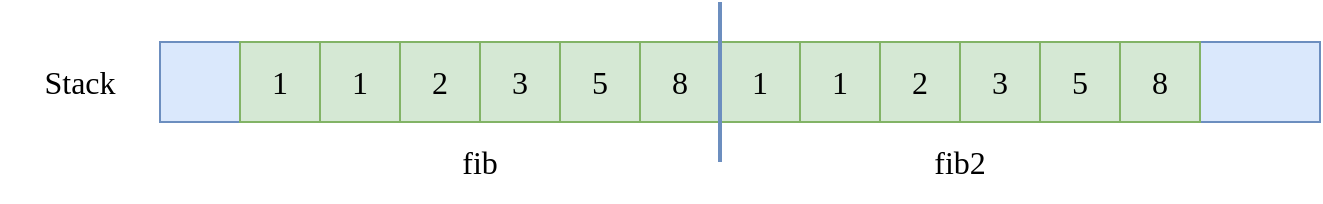 <mxfile version="24.2.5" type="device">
  <diagram name="Page-1" id="PWORTPtsAY5UC9q56Seq">
    <mxGraphModel dx="1420" dy="821" grid="1" gridSize="10" guides="1" tooltips="1" connect="1" arrows="1" fold="1" page="1" pageScale="1" pageWidth="850" pageHeight="1100" math="0" shadow="0">
      <root>
        <mxCell id="0" />
        <mxCell id="1" parent="0" />
        <mxCell id="GlFfROva-M0b1X3F4qhi-4" value="fib" style="text;html=1;align=center;verticalAlign=middle;whiteSpace=wrap;rounded=0;fontFamily=Ubuntu;fontSize=16;fontStyle=0;" parent="1" vertex="1">
          <mxGeometry x="360" y="520" width="80" height="40" as="geometry" />
        </mxCell>
        <mxCell id="INAQ-IlI1SR667ypPl5p-1" value="" style="rounded=0;whiteSpace=wrap;html=1;shadow=0;strokeColor=#6c8ebf;strokeWidth=1;fontFamily=Ubuntu;fontSize=16;fontStyle=0;fillColor=#dae8fc;" parent="1" vertex="1">
          <mxGeometry x="240" y="480" width="580" height="40" as="geometry" />
        </mxCell>
        <mxCell id="INAQ-IlI1SR667ypPl5p-2" value="Stack" style="text;html=1;align=center;verticalAlign=middle;whiteSpace=wrap;rounded=0;fontFamily=Ubuntu;fontSize=16;fontStyle=0;" parent="1" vertex="1">
          <mxGeometry x="160" y="480" width="80" height="40" as="geometry" />
        </mxCell>
        <mxCell id="INAQ-IlI1SR667ypPl5p-16" value="fib2" style="text;html=1;align=center;verticalAlign=middle;whiteSpace=wrap;rounded=0;fontFamily=Ubuntu;fontSize=16;fontStyle=0;" parent="1" vertex="1">
          <mxGeometry x="600" y="520" width="80" height="40" as="geometry" />
        </mxCell>
        <mxCell id="UUOFpdRJqZI0CfPoSU2s-9" value="" style="group" vertex="1" connectable="0" parent="1">
          <mxGeometry x="280" y="480" width="240" height="40" as="geometry" />
        </mxCell>
        <mxCell id="INAQ-IlI1SR667ypPl5p-15" value="1" style="rounded=0;whiteSpace=wrap;html=1;shadow=0;strokeColor=#82b366;strokeWidth=1;fontFamily=Ubuntu;fontSize=16;fontStyle=0;fillColor=#d5e8d4;" parent="UUOFpdRJqZI0CfPoSU2s-9" vertex="1">
          <mxGeometry width="40" height="40" as="geometry" />
        </mxCell>
        <mxCell id="UUOFpdRJqZI0CfPoSU2s-4" value="1" style="rounded=0;whiteSpace=wrap;html=1;shadow=0;strokeColor=#82b366;strokeWidth=1;fontFamily=Ubuntu;fontSize=16;fontStyle=0;fillColor=#d5e8d4;" vertex="1" parent="UUOFpdRJqZI0CfPoSU2s-9">
          <mxGeometry x="40" width="40" height="40" as="geometry" />
        </mxCell>
        <mxCell id="UUOFpdRJqZI0CfPoSU2s-5" value="2" style="rounded=0;whiteSpace=wrap;html=1;shadow=0;strokeColor=#82b366;strokeWidth=1;fontFamily=Ubuntu;fontSize=16;fontStyle=0;fillColor=#d5e8d4;" vertex="1" parent="UUOFpdRJqZI0CfPoSU2s-9">
          <mxGeometry x="80" width="40" height="40" as="geometry" />
        </mxCell>
        <mxCell id="UUOFpdRJqZI0CfPoSU2s-6" value="3" style="rounded=0;whiteSpace=wrap;html=1;shadow=0;strokeColor=#82b366;strokeWidth=1;fontFamily=Ubuntu;fontSize=16;fontStyle=0;fillColor=#d5e8d4;" vertex="1" parent="UUOFpdRJqZI0CfPoSU2s-9">
          <mxGeometry x="120" width="40" height="40" as="geometry" />
        </mxCell>
        <mxCell id="UUOFpdRJqZI0CfPoSU2s-7" value="5" style="rounded=0;whiteSpace=wrap;html=1;shadow=0;strokeColor=#82b366;strokeWidth=1;fontFamily=Ubuntu;fontSize=16;fontStyle=0;fillColor=#d5e8d4;" vertex="1" parent="UUOFpdRJqZI0CfPoSU2s-9">
          <mxGeometry x="160" width="40" height="40" as="geometry" />
        </mxCell>
        <mxCell id="UUOFpdRJqZI0CfPoSU2s-8" value="8" style="rounded=0;whiteSpace=wrap;html=1;shadow=0;strokeColor=#82b366;strokeWidth=1;fontFamily=Ubuntu;fontSize=16;fontStyle=0;fillColor=#d5e8d4;" vertex="1" parent="UUOFpdRJqZI0CfPoSU2s-9">
          <mxGeometry x="200" width="40" height="40" as="geometry" />
        </mxCell>
        <mxCell id="UUOFpdRJqZI0CfPoSU2s-10" value="" style="group" vertex="1" connectable="0" parent="1">
          <mxGeometry x="520" y="480" width="240" height="40" as="geometry" />
        </mxCell>
        <mxCell id="UUOFpdRJqZI0CfPoSU2s-11" value="1" style="rounded=0;whiteSpace=wrap;html=1;shadow=0;strokeColor=#82b366;strokeWidth=1;fontFamily=Ubuntu;fontSize=16;fontStyle=0;fillColor=#d5e8d4;" vertex="1" parent="UUOFpdRJqZI0CfPoSU2s-10">
          <mxGeometry width="40" height="40" as="geometry" />
        </mxCell>
        <mxCell id="UUOFpdRJqZI0CfPoSU2s-12" value="1" style="rounded=0;whiteSpace=wrap;html=1;shadow=0;strokeColor=#82b366;strokeWidth=1;fontFamily=Ubuntu;fontSize=16;fontStyle=0;fillColor=#d5e8d4;" vertex="1" parent="UUOFpdRJqZI0CfPoSU2s-10">
          <mxGeometry x="40" width="40" height="40" as="geometry" />
        </mxCell>
        <mxCell id="UUOFpdRJqZI0CfPoSU2s-13" value="2" style="rounded=0;whiteSpace=wrap;html=1;shadow=0;strokeColor=#82b366;strokeWidth=1;fontFamily=Ubuntu;fontSize=16;fontStyle=0;fillColor=#d5e8d4;" vertex="1" parent="UUOFpdRJqZI0CfPoSU2s-10">
          <mxGeometry x="80" width="40" height="40" as="geometry" />
        </mxCell>
        <mxCell id="UUOFpdRJqZI0CfPoSU2s-14" value="3" style="rounded=0;whiteSpace=wrap;html=1;shadow=0;strokeColor=#82b366;strokeWidth=1;fontFamily=Ubuntu;fontSize=16;fontStyle=0;fillColor=#d5e8d4;" vertex="1" parent="UUOFpdRJqZI0CfPoSU2s-10">
          <mxGeometry x="120" width="40" height="40" as="geometry" />
        </mxCell>
        <mxCell id="UUOFpdRJqZI0CfPoSU2s-15" value="5" style="rounded=0;whiteSpace=wrap;html=1;shadow=0;strokeColor=#82b366;strokeWidth=1;fontFamily=Ubuntu;fontSize=16;fontStyle=0;fillColor=#d5e8d4;" vertex="1" parent="UUOFpdRJqZI0CfPoSU2s-10">
          <mxGeometry x="160" width="40" height="40" as="geometry" />
        </mxCell>
        <mxCell id="UUOFpdRJqZI0CfPoSU2s-16" value="8" style="rounded=0;whiteSpace=wrap;html=1;shadow=0;strokeColor=#82b366;strokeWidth=1;fontFamily=Ubuntu;fontSize=16;fontStyle=0;fillColor=#d5e8d4;" vertex="1" parent="UUOFpdRJqZI0CfPoSU2s-10">
          <mxGeometry x="200" width="40" height="40" as="geometry" />
        </mxCell>
        <mxCell id="UUOFpdRJqZI0CfPoSU2s-18" value="" style="endArrow=none;html=1;rounded=1;shadow=0;strokeColor=#6c8ebf;strokeWidth=2;fontFamily=Ubuntu;fontSize=14;fontStyle=0;fillColor=#dae8fc;" edge="1" parent="1">
          <mxGeometry width="50" height="50" relative="1" as="geometry">
            <mxPoint x="520" y="540" as="sourcePoint" />
            <mxPoint x="520" y="460" as="targetPoint" />
          </mxGeometry>
        </mxCell>
      </root>
    </mxGraphModel>
  </diagram>
</mxfile>
